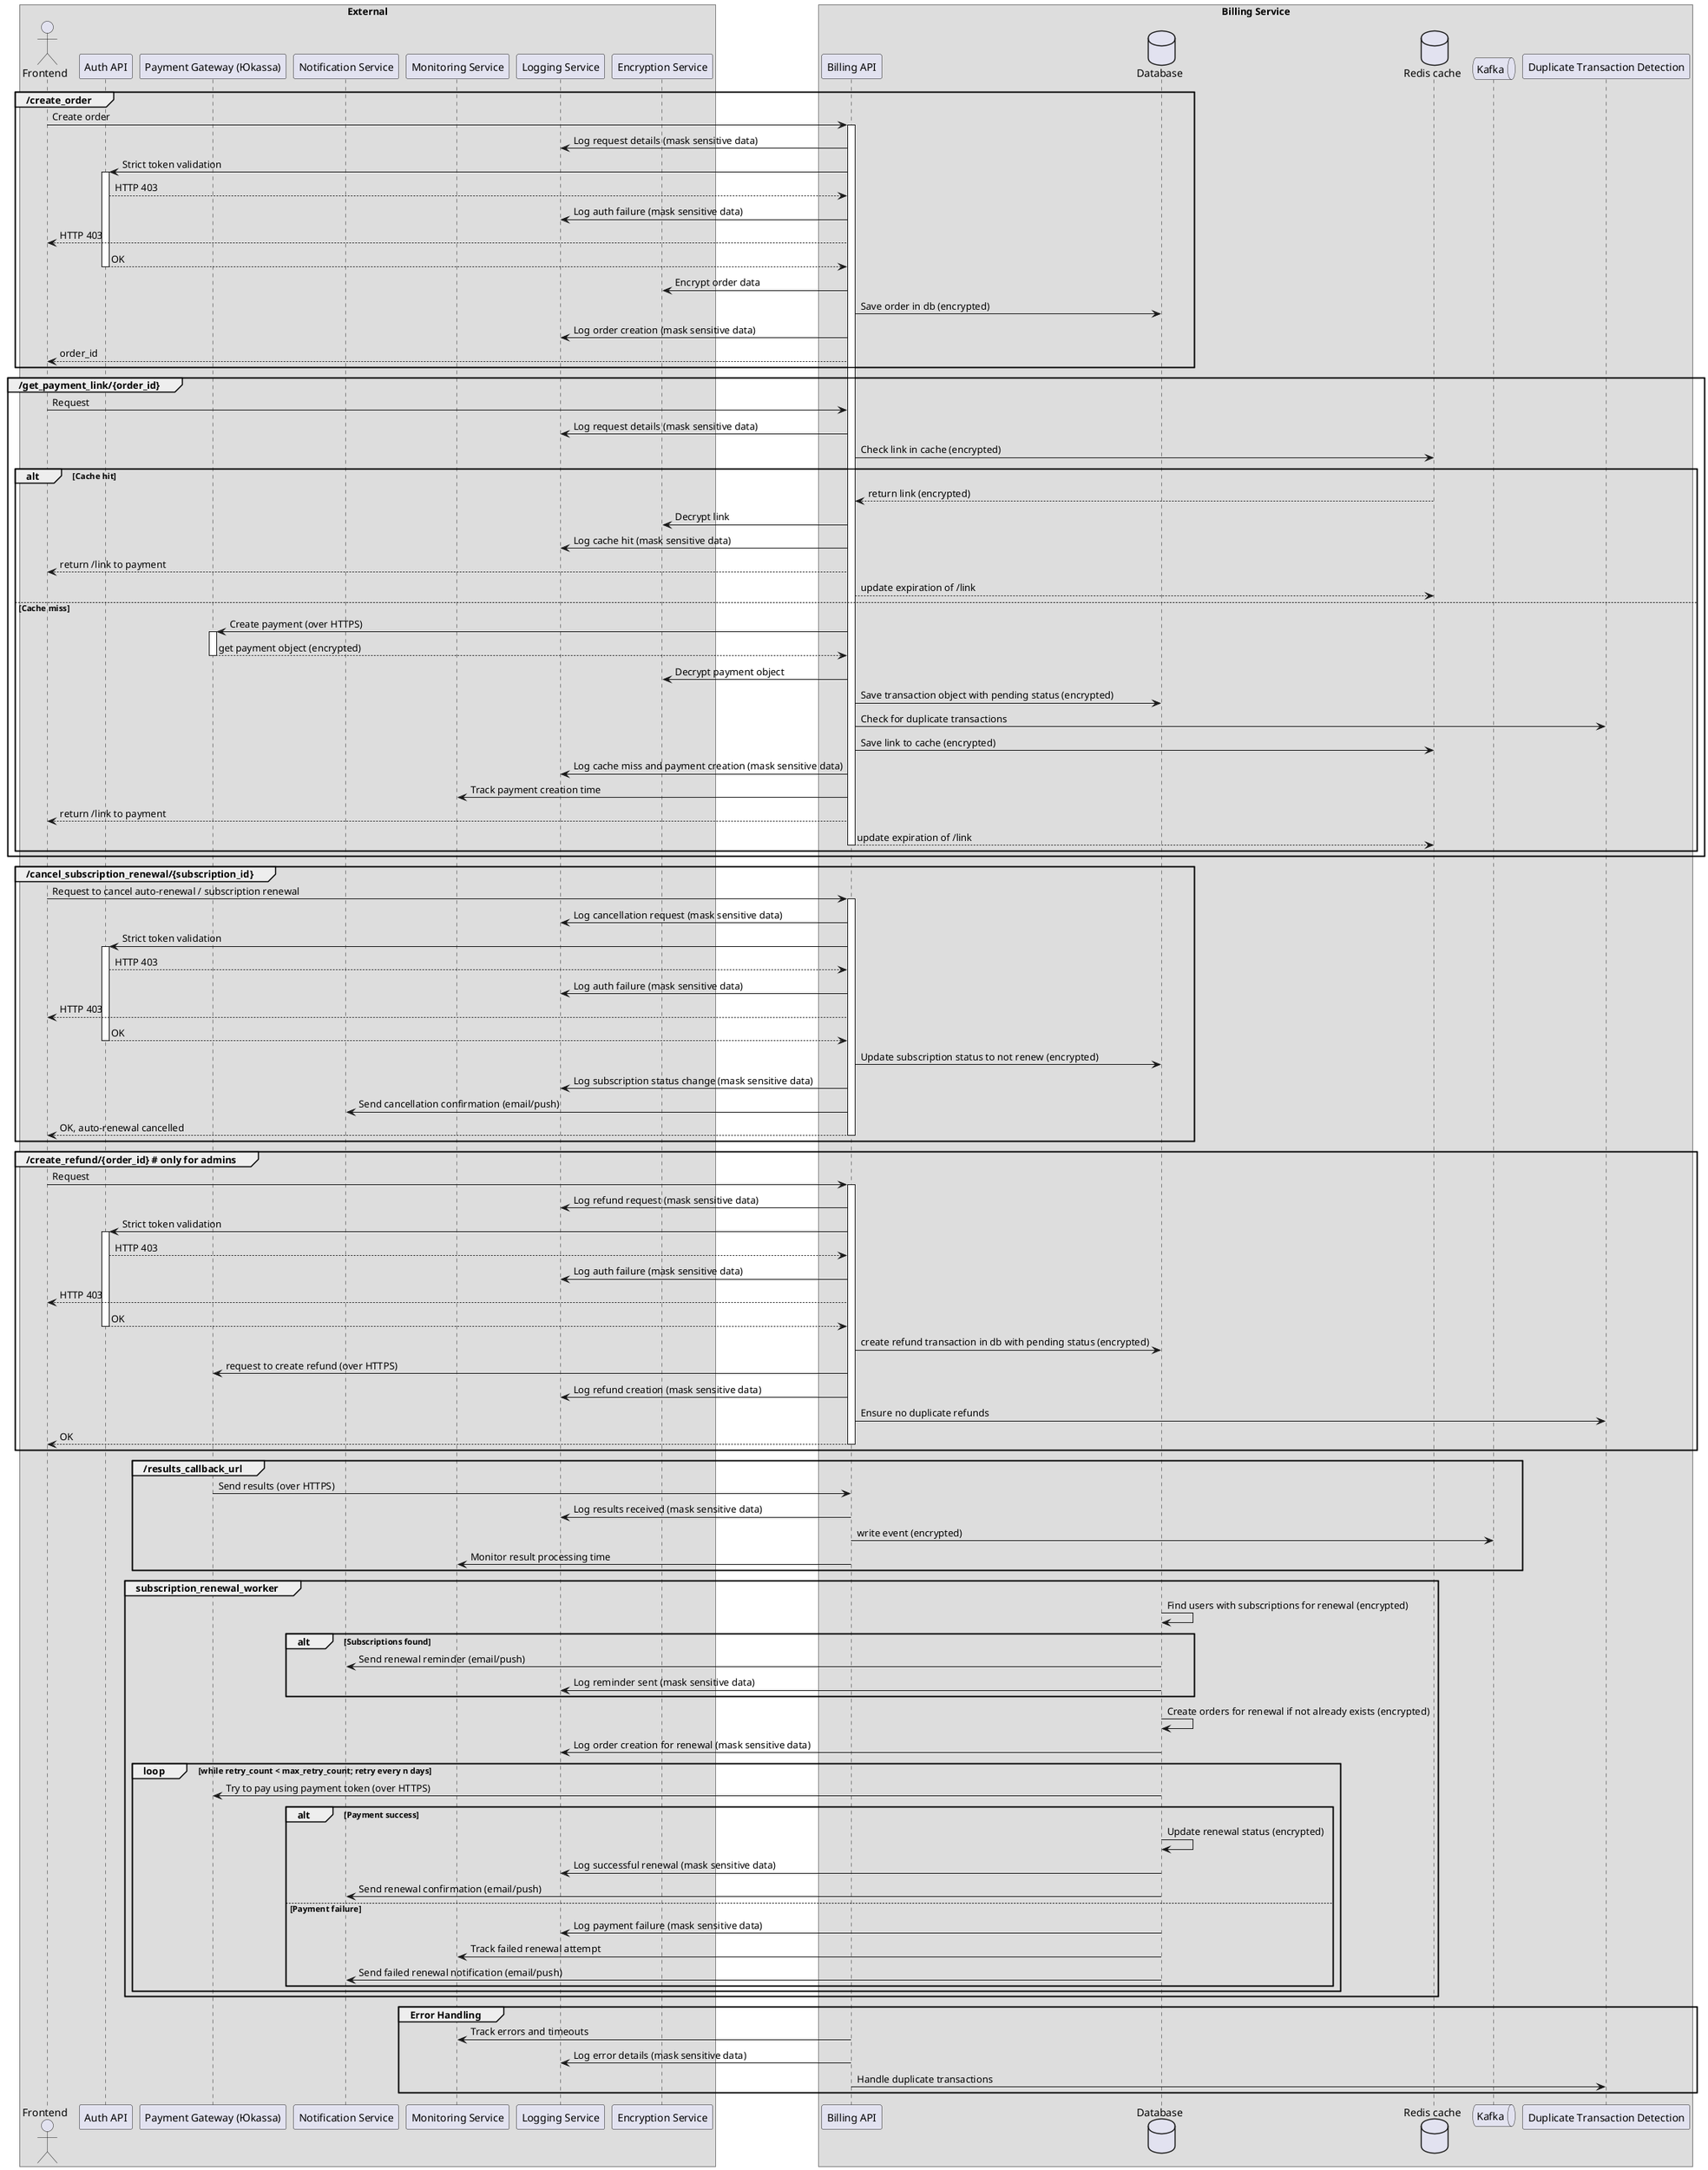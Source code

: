 @startuml
box External
actor "Frontend" as frontend
participant "Auth API" as auth
participant "Payment Gateway (Юkassa)" as payment
participant "Notification Service" as notification
participant "Monitoring Service" as monitoring
participant "Logging Service" as logging
participant "Encryption Service" as encryption
box end

box Billing Service
participant "Billing API" as billing
database "Database" as db
database "Redis cache" as cache
queue "Kafka" as kafka
participant "Duplicate Transaction Detection" as duplicate_detection
box end

group /create_order
frontend -> billing++: Create order
billing -> logging: Log request details (mask sensitive data)
billing -> auth++: Strict token validation
auth --> billing: HTTP 403
billing -> logging: Log auth failure (mask sensitive data)
billing --> frontend: HTTP 403
auth --> billing--: OK
billing -> encryption: Encrypt order data
billing -> db: Save order in db (encrypted)
billing -> logging: Log order creation (mask sensitive data)
billing --> frontend: order_id
end

group /get_payment_link/{order_id}
frontend -> billing: Request
billing -> logging: Log request details (mask sensitive data)
billing -> cache: Check link in cache (encrypted)
alt Cache hit
    cache --> billing: return link (encrypted)
    billing -> encryption: Decrypt link
    billing -> logging: Log cache hit (mask sensitive data)
    billing --> frontend: return /link to payment
    billing --> cache: update expiration of /link
else Cache miss
    billing -> payment++: Create payment (over HTTPS)
    payment --> billing--: get payment object (encrypted)
    billing -> encryption: Decrypt payment object
    billing -> db: Save transaction object with pending status (encrypted)
    billing -> duplicate_detection: Check for duplicate transactions
    billing -> cache: Save link to cache (encrypted)
    billing -> logging: Log cache miss and payment creation (mask sensitive data)
    billing -> monitoring: Track payment creation time
    billing --> frontend: return /link to payment
    billing --> cache--: update expiration of /link
end
end

group /cancel_subscription_renewal/{subscription_id}
frontend -> billing++: Request to cancel auto-renewal / subscription renewal
billing -> logging: Log cancellation request (mask sensitive data)
billing -> auth++: Strict token validation
auth --> billing: HTTP 403
billing -> logging: Log auth failure (mask sensitive data)
billing --> frontend: HTTP 403
auth --> billing--: OK
billing -> db: Update subscription status to not renew (encrypted)
billing -> logging: Log subscription status change (mask sensitive data)
billing -> notification: Send cancellation confirmation (email/push)
billing --> frontend--: OK, auto-renewal cancelled
end

group /create_refund/{order_id} # only for admins
frontend -> billing++: Request
billing -> logging: Log refund request (mask sensitive data)
billing -> auth++: Strict token validation
auth --> billing: HTTP 403
billing -> logging: Log auth failure (mask sensitive data)
billing --> frontend: HTTP 403
auth --> billing--: OK
billing -> db: create refund transaction in db with pending status (encrypted)
billing -> payment: request to create refund (over HTTPS)
billing -> logging: Log refund creation (mask sensitive data)
billing -> duplicate_detection: Ensure no duplicate refunds
billing --> frontend--: OK
end

group /results_callback_url
payment -> billing: Send results (over HTTPS)
billing -> logging: Log results received (mask sensitive data)
billing -> kafka: write event (encrypted)
billing -> monitoring: Monitor result processing time
end

group subscription_renewal_worker
db -> db: Find users with subscriptions for renewal (encrypted)
alt Subscriptions found
    db -> notification: Send renewal reminder (email/push)
    db -> logging: Log reminder sent (mask sensitive data)
end
db -> db: Create orders for renewal if not already exists (encrypted)
db -> logging: Log order creation for renewal (mask sensitive data)
loop while retry_count < max_retry_count; retry every n days
    db -> payment: Try to pay using payment token (over HTTPS)
    alt Payment success
        db -> db: Update renewal status (encrypted)
        db -> logging: Log successful renewal (mask sensitive data)
        db -> notification: Send renewal confirmation (email/push)
    else Payment failure
        db -> logging: Log payment failure (mask sensitive data)
        db -> monitoring: Track failed renewal attempt
        db -> notification: Send failed renewal notification (email/push)
    end
end
end

group Error Handling
billing -> monitoring: Track errors and timeouts
billing -> logging: Log error details (mask sensitive data)
billing -> duplicate_detection: Handle duplicate transactions
end
@enduml
